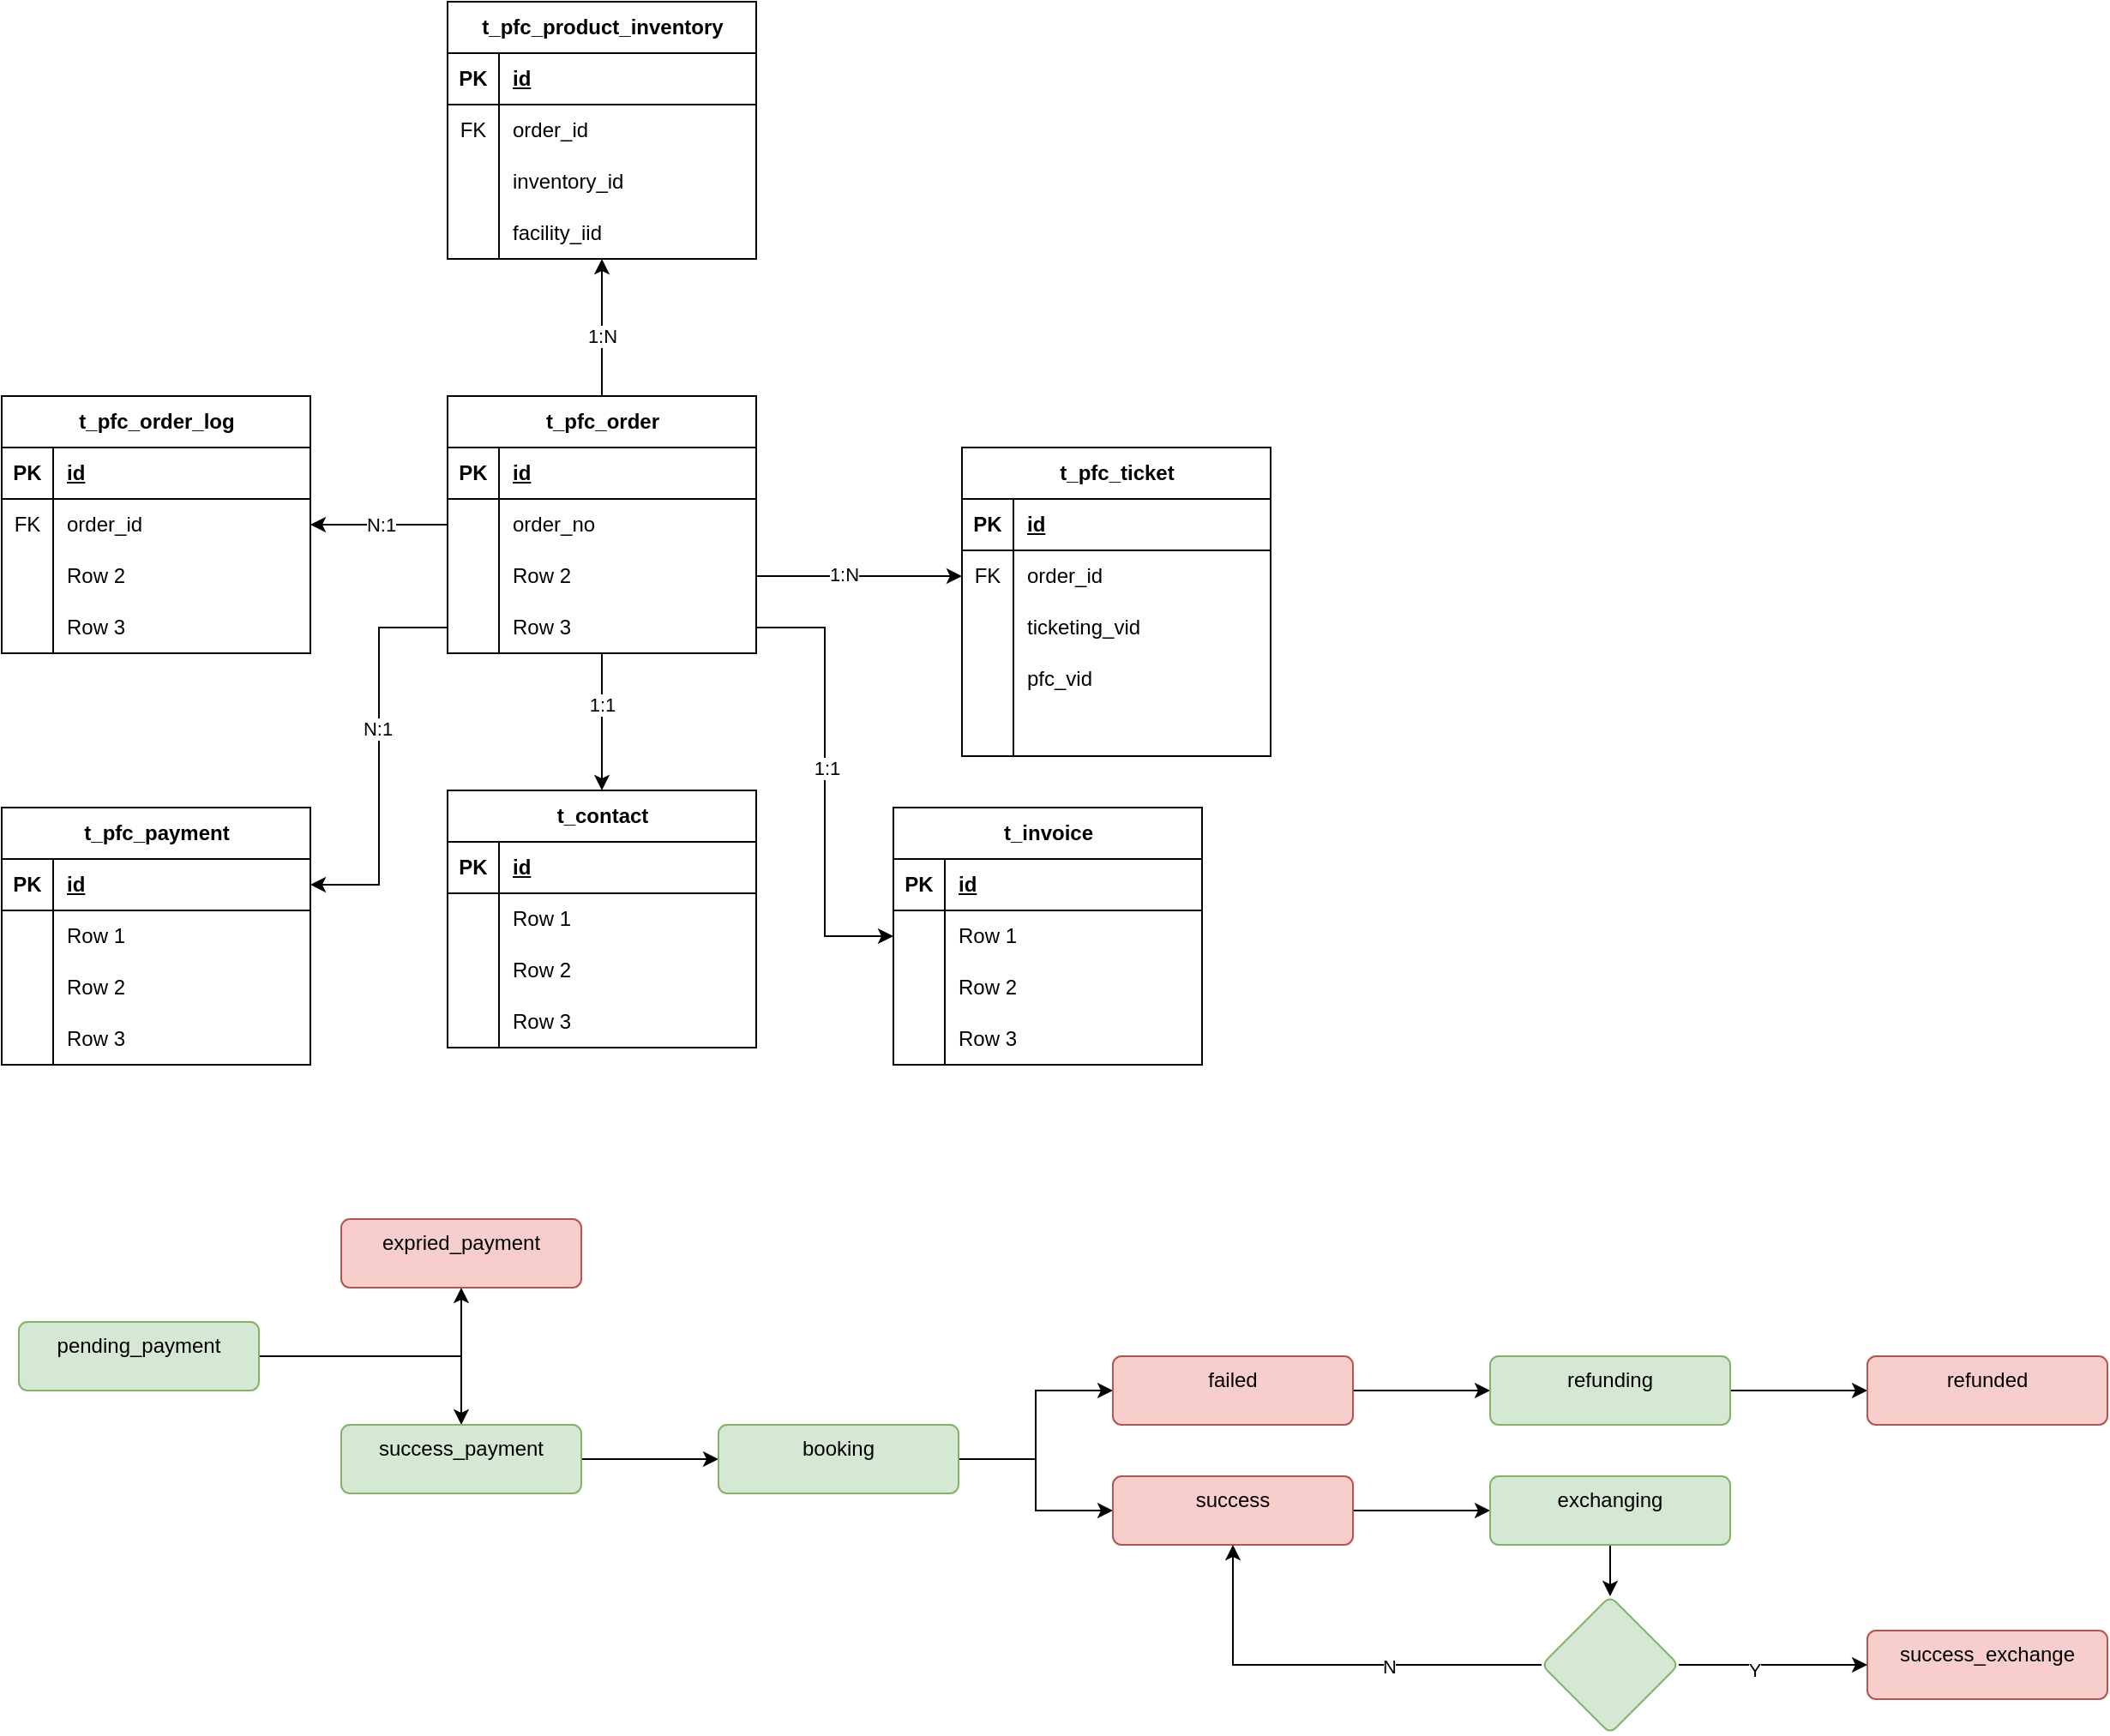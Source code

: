 <mxfile version="21.6.8" type="github">
  <diagram name="第 1 页" id="JVkD9tWsXlwC8fn58QWc">
    <mxGraphModel dx="1180" dy="757" grid="1" gridSize="10" guides="1" tooltips="1" connect="1" arrows="1" fold="1" page="1" pageScale="1" pageWidth="827" pageHeight="1169" math="0" shadow="0">
      <root>
        <mxCell id="0" />
        <mxCell id="1" parent="0" />
        <mxCell id="5VfPdpIEyonxUM8e8Nje-44" value="" style="edgeStyle=orthogonalEdgeStyle;rounded=0;orthogonalLoop=1;jettySize=auto;html=1;" parent="1" source="5VfPdpIEyonxUM8e8Nje-1" target="5VfPdpIEyonxUM8e8Nje-31" edge="1">
          <mxGeometry relative="1" as="geometry" />
        </mxCell>
        <mxCell id="5VfPdpIEyonxUM8e8Nje-123" value="N:1" style="edgeLabel;html=1;align=center;verticalAlign=middle;resizable=0;points=[];" parent="5VfPdpIEyonxUM8e8Nje-44" vertex="1" connectable="0">
          <mxGeometry x="-0.025" relative="1" as="geometry">
            <mxPoint as="offset" />
          </mxGeometry>
        </mxCell>
        <mxCell id="5VfPdpIEyonxUM8e8Nje-72" value="" style="edgeStyle=orthogonalEdgeStyle;rounded=0;orthogonalLoop=1;jettySize=auto;html=1;" parent="1" source="5VfPdpIEyonxUM8e8Nje-1" target="5VfPdpIEyonxUM8e8Nje-59" edge="1">
          <mxGeometry relative="1" as="geometry" />
        </mxCell>
        <mxCell id="5VfPdpIEyonxUM8e8Nje-126" value="1:1" style="edgeLabel;html=1;align=center;verticalAlign=middle;resizable=0;points=[];" parent="5VfPdpIEyonxUM8e8Nje-72" vertex="1" connectable="0">
          <mxGeometry x="-0.25" relative="1" as="geometry">
            <mxPoint as="offset" />
          </mxGeometry>
        </mxCell>
        <mxCell id="5VfPdpIEyonxUM8e8Nje-100" value="" style="edgeStyle=orthogonalEdgeStyle;rounded=0;orthogonalLoop=1;jettySize=auto;html=1;" parent="1" source="5VfPdpIEyonxUM8e8Nje-1" target="5VfPdpIEyonxUM8e8Nje-87" edge="1">
          <mxGeometry relative="1" as="geometry" />
        </mxCell>
        <mxCell id="5VfPdpIEyonxUM8e8Nje-122" value="1:N" style="edgeLabel;html=1;align=center;verticalAlign=middle;resizable=0;points=[];" parent="5VfPdpIEyonxUM8e8Nje-100" vertex="1" connectable="0">
          <mxGeometry x="-0.125" relative="1" as="geometry">
            <mxPoint as="offset" />
          </mxGeometry>
        </mxCell>
        <mxCell id="5VfPdpIEyonxUM8e8Nje-1" value="t_pfc_order" style="shape=table;startSize=30;container=1;collapsible=1;childLayout=tableLayout;fixedRows=1;rowLines=0;fontStyle=1;align=center;resizeLast=1;html=1;" parent="1" vertex="1">
          <mxGeometry x="290" y="290" width="180" height="150" as="geometry" />
        </mxCell>
        <mxCell id="5VfPdpIEyonxUM8e8Nje-2" value="" style="shape=tableRow;horizontal=0;startSize=0;swimlaneHead=0;swimlaneBody=0;fillColor=none;collapsible=0;dropTarget=0;points=[[0,0.5],[1,0.5]];portConstraint=eastwest;top=0;left=0;right=0;bottom=1;" parent="5VfPdpIEyonxUM8e8Nje-1" vertex="1">
          <mxGeometry y="30" width="180" height="30" as="geometry" />
        </mxCell>
        <mxCell id="5VfPdpIEyonxUM8e8Nje-3" value="PK" style="shape=partialRectangle;connectable=0;fillColor=none;top=0;left=0;bottom=0;right=0;fontStyle=1;overflow=hidden;whiteSpace=wrap;html=1;" parent="5VfPdpIEyonxUM8e8Nje-2" vertex="1">
          <mxGeometry width="30" height="30" as="geometry">
            <mxRectangle width="30" height="30" as="alternateBounds" />
          </mxGeometry>
        </mxCell>
        <mxCell id="5VfPdpIEyonxUM8e8Nje-4" value="id" style="shape=partialRectangle;connectable=0;fillColor=none;top=0;left=0;bottom=0;right=0;align=left;spacingLeft=6;fontStyle=5;overflow=hidden;whiteSpace=wrap;html=1;" parent="5VfPdpIEyonxUM8e8Nje-2" vertex="1">
          <mxGeometry x="30" width="150" height="30" as="geometry">
            <mxRectangle width="150" height="30" as="alternateBounds" />
          </mxGeometry>
        </mxCell>
        <mxCell id="5VfPdpIEyonxUM8e8Nje-5" value="" style="shape=tableRow;horizontal=0;startSize=0;swimlaneHead=0;swimlaneBody=0;fillColor=none;collapsible=0;dropTarget=0;points=[[0,0.5],[1,0.5]];portConstraint=eastwest;top=0;left=0;right=0;bottom=0;" parent="5VfPdpIEyonxUM8e8Nje-1" vertex="1">
          <mxGeometry y="60" width="180" height="30" as="geometry" />
        </mxCell>
        <mxCell id="5VfPdpIEyonxUM8e8Nje-6" value="" style="shape=partialRectangle;connectable=0;fillColor=none;top=0;left=0;bottom=0;right=0;editable=1;overflow=hidden;whiteSpace=wrap;html=1;" parent="5VfPdpIEyonxUM8e8Nje-5" vertex="1">
          <mxGeometry width="30" height="30" as="geometry">
            <mxRectangle width="30" height="30" as="alternateBounds" />
          </mxGeometry>
        </mxCell>
        <mxCell id="5VfPdpIEyonxUM8e8Nje-7" value="order_no" style="shape=partialRectangle;connectable=0;fillColor=none;top=0;left=0;bottom=0;right=0;align=left;spacingLeft=6;overflow=hidden;whiteSpace=wrap;html=1;" parent="5VfPdpIEyonxUM8e8Nje-5" vertex="1">
          <mxGeometry x="30" width="150" height="30" as="geometry">
            <mxRectangle width="150" height="30" as="alternateBounds" />
          </mxGeometry>
        </mxCell>
        <mxCell id="5VfPdpIEyonxUM8e8Nje-8" value="" style="shape=tableRow;horizontal=0;startSize=0;swimlaneHead=0;swimlaneBody=0;fillColor=none;collapsible=0;dropTarget=0;points=[[0,0.5],[1,0.5]];portConstraint=eastwest;top=0;left=0;right=0;bottom=0;" parent="5VfPdpIEyonxUM8e8Nje-1" vertex="1">
          <mxGeometry y="90" width="180" height="30" as="geometry" />
        </mxCell>
        <mxCell id="5VfPdpIEyonxUM8e8Nje-9" value="" style="shape=partialRectangle;connectable=0;fillColor=none;top=0;left=0;bottom=0;right=0;editable=1;overflow=hidden;whiteSpace=wrap;html=1;" parent="5VfPdpIEyonxUM8e8Nje-8" vertex="1">
          <mxGeometry width="30" height="30" as="geometry">
            <mxRectangle width="30" height="30" as="alternateBounds" />
          </mxGeometry>
        </mxCell>
        <mxCell id="5VfPdpIEyonxUM8e8Nje-10" value="Row 2" style="shape=partialRectangle;connectable=0;fillColor=none;top=0;left=0;bottom=0;right=0;align=left;spacingLeft=6;overflow=hidden;whiteSpace=wrap;html=1;" parent="5VfPdpIEyonxUM8e8Nje-8" vertex="1">
          <mxGeometry x="30" width="150" height="30" as="geometry">
            <mxRectangle width="150" height="30" as="alternateBounds" />
          </mxGeometry>
        </mxCell>
        <mxCell id="5VfPdpIEyonxUM8e8Nje-11" value="" style="shape=tableRow;horizontal=0;startSize=0;swimlaneHead=0;swimlaneBody=0;fillColor=none;collapsible=0;dropTarget=0;points=[[0,0.5],[1,0.5]];portConstraint=eastwest;top=0;left=0;right=0;bottom=0;" parent="5VfPdpIEyonxUM8e8Nje-1" vertex="1">
          <mxGeometry y="120" width="180" height="30" as="geometry" />
        </mxCell>
        <mxCell id="5VfPdpIEyonxUM8e8Nje-12" value="" style="shape=partialRectangle;connectable=0;fillColor=none;top=0;left=0;bottom=0;right=0;editable=1;overflow=hidden;whiteSpace=wrap;html=1;" parent="5VfPdpIEyonxUM8e8Nje-11" vertex="1">
          <mxGeometry width="30" height="30" as="geometry">
            <mxRectangle width="30" height="30" as="alternateBounds" />
          </mxGeometry>
        </mxCell>
        <mxCell id="5VfPdpIEyonxUM8e8Nje-13" value="Row 3" style="shape=partialRectangle;connectable=0;fillColor=none;top=0;left=0;bottom=0;right=0;align=left;spacingLeft=6;overflow=hidden;whiteSpace=wrap;html=1;" parent="5VfPdpIEyonxUM8e8Nje-11" vertex="1">
          <mxGeometry x="30" width="150" height="30" as="geometry">
            <mxRectangle width="150" height="30" as="alternateBounds" />
          </mxGeometry>
        </mxCell>
        <mxCell id="5VfPdpIEyonxUM8e8Nje-14" value="t_pfc_ticket" style="shape=table;startSize=30;container=1;collapsible=1;childLayout=tableLayout;fixedRows=1;rowLines=0;fontStyle=1;align=center;resizeLast=1;html=1;" parent="1" vertex="1">
          <mxGeometry x="590" y="320" width="180" height="180" as="geometry" />
        </mxCell>
        <mxCell id="5VfPdpIEyonxUM8e8Nje-15" value="" style="shape=tableRow;horizontal=0;startSize=0;swimlaneHead=0;swimlaneBody=0;fillColor=none;collapsible=0;dropTarget=0;points=[[0,0.5],[1,0.5]];portConstraint=eastwest;top=0;left=0;right=0;bottom=1;" parent="5VfPdpIEyonxUM8e8Nje-14" vertex="1">
          <mxGeometry y="30" width="180" height="30" as="geometry" />
        </mxCell>
        <mxCell id="5VfPdpIEyonxUM8e8Nje-16" value="PK" style="shape=partialRectangle;connectable=0;fillColor=none;top=0;left=0;bottom=0;right=0;fontStyle=1;overflow=hidden;whiteSpace=wrap;html=1;" parent="5VfPdpIEyonxUM8e8Nje-15" vertex="1">
          <mxGeometry width="30" height="30" as="geometry">
            <mxRectangle width="30" height="30" as="alternateBounds" />
          </mxGeometry>
        </mxCell>
        <mxCell id="5VfPdpIEyonxUM8e8Nje-17" value="id" style="shape=partialRectangle;connectable=0;fillColor=none;top=0;left=0;bottom=0;right=0;align=left;spacingLeft=6;fontStyle=5;overflow=hidden;whiteSpace=wrap;html=1;" parent="5VfPdpIEyonxUM8e8Nje-15" vertex="1">
          <mxGeometry x="30" width="150" height="30" as="geometry">
            <mxRectangle width="150" height="30" as="alternateBounds" />
          </mxGeometry>
        </mxCell>
        <mxCell id="5VfPdpIEyonxUM8e8Nje-27" value="" style="shape=tableRow;horizontal=0;startSize=0;swimlaneHead=0;swimlaneBody=0;fillColor=none;collapsible=0;dropTarget=0;points=[[0,0.5],[1,0.5]];portConstraint=eastwest;top=0;left=0;right=0;bottom=0;" parent="5VfPdpIEyonxUM8e8Nje-14" vertex="1">
          <mxGeometry y="60" width="180" height="30" as="geometry" />
        </mxCell>
        <mxCell id="5VfPdpIEyonxUM8e8Nje-28" value="FK" style="shape=partialRectangle;connectable=0;fillColor=none;top=0;left=0;bottom=0;right=0;fontStyle=0;overflow=hidden;whiteSpace=wrap;html=1;" parent="5VfPdpIEyonxUM8e8Nje-27" vertex="1">
          <mxGeometry width="30" height="30" as="geometry">
            <mxRectangle width="30" height="30" as="alternateBounds" />
          </mxGeometry>
        </mxCell>
        <mxCell id="5VfPdpIEyonxUM8e8Nje-29" value="order_id" style="shape=partialRectangle;connectable=0;fillColor=none;top=0;left=0;bottom=0;right=0;align=left;spacingLeft=6;fontStyle=0;overflow=hidden;whiteSpace=wrap;html=1;" parent="5VfPdpIEyonxUM8e8Nje-27" vertex="1">
          <mxGeometry x="30" width="150" height="30" as="geometry">
            <mxRectangle width="150" height="30" as="alternateBounds" />
          </mxGeometry>
        </mxCell>
        <mxCell id="5VfPdpIEyonxUM8e8Nje-18" value="" style="shape=tableRow;horizontal=0;startSize=0;swimlaneHead=0;swimlaneBody=0;fillColor=none;collapsible=0;dropTarget=0;points=[[0,0.5],[1,0.5]];portConstraint=eastwest;top=0;left=0;right=0;bottom=0;" parent="5VfPdpIEyonxUM8e8Nje-14" vertex="1">
          <mxGeometry y="90" width="180" height="30" as="geometry" />
        </mxCell>
        <mxCell id="5VfPdpIEyonxUM8e8Nje-19" value="" style="shape=partialRectangle;connectable=0;fillColor=none;top=0;left=0;bottom=0;right=0;editable=1;overflow=hidden;whiteSpace=wrap;html=1;" parent="5VfPdpIEyonxUM8e8Nje-18" vertex="1">
          <mxGeometry width="30" height="30" as="geometry">
            <mxRectangle width="30" height="30" as="alternateBounds" />
          </mxGeometry>
        </mxCell>
        <mxCell id="5VfPdpIEyonxUM8e8Nje-20" value="ticketing_vid" style="shape=partialRectangle;connectable=0;fillColor=none;top=0;left=0;bottom=0;right=0;align=left;spacingLeft=6;overflow=hidden;whiteSpace=wrap;html=1;" parent="5VfPdpIEyonxUM8e8Nje-18" vertex="1">
          <mxGeometry x="30" width="150" height="30" as="geometry">
            <mxRectangle width="150" height="30" as="alternateBounds" />
          </mxGeometry>
        </mxCell>
        <mxCell id="5VfPdpIEyonxUM8e8Nje-21" value="" style="shape=tableRow;horizontal=0;startSize=0;swimlaneHead=0;swimlaneBody=0;fillColor=none;collapsible=0;dropTarget=0;points=[[0,0.5],[1,0.5]];portConstraint=eastwest;top=0;left=0;right=0;bottom=0;" parent="5VfPdpIEyonxUM8e8Nje-14" vertex="1">
          <mxGeometry y="120" width="180" height="30" as="geometry" />
        </mxCell>
        <mxCell id="5VfPdpIEyonxUM8e8Nje-22" value="" style="shape=partialRectangle;connectable=0;fillColor=none;top=0;left=0;bottom=0;right=0;editable=1;overflow=hidden;whiteSpace=wrap;html=1;" parent="5VfPdpIEyonxUM8e8Nje-21" vertex="1">
          <mxGeometry width="30" height="30" as="geometry">
            <mxRectangle width="30" height="30" as="alternateBounds" />
          </mxGeometry>
        </mxCell>
        <mxCell id="5VfPdpIEyonxUM8e8Nje-23" value="pfc_vid" style="shape=partialRectangle;connectable=0;fillColor=none;top=0;left=0;bottom=0;right=0;align=left;spacingLeft=6;overflow=hidden;whiteSpace=wrap;html=1;" parent="5VfPdpIEyonxUM8e8Nje-21" vertex="1">
          <mxGeometry x="30" width="150" height="30" as="geometry">
            <mxRectangle width="150" height="30" as="alternateBounds" />
          </mxGeometry>
        </mxCell>
        <mxCell id="5VfPdpIEyonxUM8e8Nje-24" value="" style="shape=tableRow;horizontal=0;startSize=0;swimlaneHead=0;swimlaneBody=0;fillColor=none;collapsible=0;dropTarget=0;points=[[0,0.5],[1,0.5]];portConstraint=eastwest;top=0;left=0;right=0;bottom=0;" parent="5VfPdpIEyonxUM8e8Nje-14" vertex="1">
          <mxGeometry y="150" width="180" height="30" as="geometry" />
        </mxCell>
        <mxCell id="5VfPdpIEyonxUM8e8Nje-25" value="" style="shape=partialRectangle;connectable=0;fillColor=none;top=0;left=0;bottom=0;right=0;editable=1;overflow=hidden;whiteSpace=wrap;html=1;" parent="5VfPdpIEyonxUM8e8Nje-24" vertex="1">
          <mxGeometry width="30" height="30" as="geometry">
            <mxRectangle width="30" height="30" as="alternateBounds" />
          </mxGeometry>
        </mxCell>
        <mxCell id="5VfPdpIEyonxUM8e8Nje-26" value="" style="shape=partialRectangle;connectable=0;fillColor=none;top=0;left=0;bottom=0;right=0;align=left;spacingLeft=6;overflow=hidden;whiteSpace=wrap;html=1;" parent="5VfPdpIEyonxUM8e8Nje-24" vertex="1">
          <mxGeometry x="30" width="150" height="30" as="geometry">
            <mxRectangle width="150" height="30" as="alternateBounds" />
          </mxGeometry>
        </mxCell>
        <mxCell id="5VfPdpIEyonxUM8e8Nje-30" style="edgeStyle=orthogonalEdgeStyle;rounded=0;orthogonalLoop=1;jettySize=auto;html=1;exitX=1;exitY=0.5;exitDx=0;exitDy=0;entryX=0;entryY=0.5;entryDx=0;entryDy=0;" parent="1" source="5VfPdpIEyonxUM8e8Nje-8" target="5VfPdpIEyonxUM8e8Nje-27" edge="1">
          <mxGeometry relative="1" as="geometry" />
        </mxCell>
        <mxCell id="5VfPdpIEyonxUM8e8Nje-124" value="1:N" style="edgeLabel;html=1;align=center;verticalAlign=middle;resizable=0;points=[];" parent="5VfPdpIEyonxUM8e8Nje-30" vertex="1" connectable="0">
          <mxGeometry x="-0.15" y="1" relative="1" as="geometry">
            <mxPoint as="offset" />
          </mxGeometry>
        </mxCell>
        <mxCell id="5VfPdpIEyonxUM8e8Nje-31" value="t_pfc_order_log" style="shape=table;startSize=30;container=1;collapsible=1;childLayout=tableLayout;fixedRows=1;rowLines=0;fontStyle=1;align=center;resizeLast=1;html=1;" parent="1" vertex="1">
          <mxGeometry x="30" y="290" width="180" height="150" as="geometry" />
        </mxCell>
        <mxCell id="5VfPdpIEyonxUM8e8Nje-32" value="" style="shape=tableRow;horizontal=0;startSize=0;swimlaneHead=0;swimlaneBody=0;fillColor=none;collapsible=0;dropTarget=0;points=[[0,0.5],[1,0.5]];portConstraint=eastwest;top=0;left=0;right=0;bottom=1;" parent="5VfPdpIEyonxUM8e8Nje-31" vertex="1">
          <mxGeometry y="30" width="180" height="30" as="geometry" />
        </mxCell>
        <mxCell id="5VfPdpIEyonxUM8e8Nje-33" value="PK" style="shape=partialRectangle;connectable=0;fillColor=none;top=0;left=0;bottom=0;right=0;fontStyle=1;overflow=hidden;whiteSpace=wrap;html=1;" parent="5VfPdpIEyonxUM8e8Nje-32" vertex="1">
          <mxGeometry width="30" height="30" as="geometry">
            <mxRectangle width="30" height="30" as="alternateBounds" />
          </mxGeometry>
        </mxCell>
        <mxCell id="5VfPdpIEyonxUM8e8Nje-34" value="id" style="shape=partialRectangle;connectable=0;fillColor=none;top=0;left=0;bottom=0;right=0;align=left;spacingLeft=6;fontStyle=5;overflow=hidden;whiteSpace=wrap;html=1;" parent="5VfPdpIEyonxUM8e8Nje-32" vertex="1">
          <mxGeometry x="30" width="150" height="30" as="geometry">
            <mxRectangle width="150" height="30" as="alternateBounds" />
          </mxGeometry>
        </mxCell>
        <mxCell id="5VfPdpIEyonxUM8e8Nje-35" value="" style="shape=tableRow;horizontal=0;startSize=0;swimlaneHead=0;swimlaneBody=0;fillColor=none;collapsible=0;dropTarget=0;points=[[0,0.5],[1,0.5]];portConstraint=eastwest;top=0;left=0;right=0;bottom=0;" parent="5VfPdpIEyonxUM8e8Nje-31" vertex="1">
          <mxGeometry y="60" width="180" height="30" as="geometry" />
        </mxCell>
        <mxCell id="5VfPdpIEyonxUM8e8Nje-36" value="FK" style="shape=partialRectangle;connectable=0;fillColor=none;top=0;left=0;bottom=0;right=0;editable=1;overflow=hidden;whiteSpace=wrap;html=1;" parent="5VfPdpIEyonxUM8e8Nje-35" vertex="1">
          <mxGeometry width="30" height="30" as="geometry">
            <mxRectangle width="30" height="30" as="alternateBounds" />
          </mxGeometry>
        </mxCell>
        <mxCell id="5VfPdpIEyonxUM8e8Nje-37" value="order_id" style="shape=partialRectangle;connectable=0;fillColor=none;top=0;left=0;bottom=0;right=0;align=left;spacingLeft=6;overflow=hidden;whiteSpace=wrap;html=1;" parent="5VfPdpIEyonxUM8e8Nje-35" vertex="1">
          <mxGeometry x="30" width="150" height="30" as="geometry">
            <mxRectangle width="150" height="30" as="alternateBounds" />
          </mxGeometry>
        </mxCell>
        <mxCell id="5VfPdpIEyonxUM8e8Nje-38" value="" style="shape=tableRow;horizontal=0;startSize=0;swimlaneHead=0;swimlaneBody=0;fillColor=none;collapsible=0;dropTarget=0;points=[[0,0.5],[1,0.5]];portConstraint=eastwest;top=0;left=0;right=0;bottom=0;" parent="5VfPdpIEyonxUM8e8Nje-31" vertex="1">
          <mxGeometry y="90" width="180" height="30" as="geometry" />
        </mxCell>
        <mxCell id="5VfPdpIEyonxUM8e8Nje-39" value="" style="shape=partialRectangle;connectable=0;fillColor=none;top=0;left=0;bottom=0;right=0;editable=1;overflow=hidden;whiteSpace=wrap;html=1;" parent="5VfPdpIEyonxUM8e8Nje-38" vertex="1">
          <mxGeometry width="30" height="30" as="geometry">
            <mxRectangle width="30" height="30" as="alternateBounds" />
          </mxGeometry>
        </mxCell>
        <mxCell id="5VfPdpIEyonxUM8e8Nje-40" value="Row 2" style="shape=partialRectangle;connectable=0;fillColor=none;top=0;left=0;bottom=0;right=0;align=left;spacingLeft=6;overflow=hidden;whiteSpace=wrap;html=1;" parent="5VfPdpIEyonxUM8e8Nje-38" vertex="1">
          <mxGeometry x="30" width="150" height="30" as="geometry">
            <mxRectangle width="150" height="30" as="alternateBounds" />
          </mxGeometry>
        </mxCell>
        <mxCell id="5VfPdpIEyonxUM8e8Nje-41" value="" style="shape=tableRow;horizontal=0;startSize=0;swimlaneHead=0;swimlaneBody=0;fillColor=none;collapsible=0;dropTarget=0;points=[[0,0.5],[1,0.5]];portConstraint=eastwest;top=0;left=0;right=0;bottom=0;" parent="5VfPdpIEyonxUM8e8Nje-31" vertex="1">
          <mxGeometry y="120" width="180" height="30" as="geometry" />
        </mxCell>
        <mxCell id="5VfPdpIEyonxUM8e8Nje-42" value="" style="shape=partialRectangle;connectable=0;fillColor=none;top=0;left=0;bottom=0;right=0;editable=1;overflow=hidden;whiteSpace=wrap;html=1;" parent="5VfPdpIEyonxUM8e8Nje-41" vertex="1">
          <mxGeometry width="30" height="30" as="geometry">
            <mxRectangle width="30" height="30" as="alternateBounds" />
          </mxGeometry>
        </mxCell>
        <mxCell id="5VfPdpIEyonxUM8e8Nje-43" value="Row 3" style="shape=partialRectangle;connectable=0;fillColor=none;top=0;left=0;bottom=0;right=0;align=left;spacingLeft=6;overflow=hidden;whiteSpace=wrap;html=1;" parent="5VfPdpIEyonxUM8e8Nje-41" vertex="1">
          <mxGeometry x="30" width="150" height="30" as="geometry">
            <mxRectangle width="150" height="30" as="alternateBounds" />
          </mxGeometry>
        </mxCell>
        <mxCell id="5VfPdpIEyonxUM8e8Nje-45" value="t_pfc_payment" style="shape=table;startSize=30;container=1;collapsible=1;childLayout=tableLayout;fixedRows=1;rowLines=0;fontStyle=1;align=center;resizeLast=1;html=1;" parent="1" vertex="1">
          <mxGeometry x="30" y="530" width="180" height="150" as="geometry" />
        </mxCell>
        <mxCell id="5VfPdpIEyonxUM8e8Nje-46" value="" style="shape=tableRow;horizontal=0;startSize=0;swimlaneHead=0;swimlaneBody=0;fillColor=none;collapsible=0;dropTarget=0;points=[[0,0.5],[1,0.5]];portConstraint=eastwest;top=0;left=0;right=0;bottom=1;" parent="5VfPdpIEyonxUM8e8Nje-45" vertex="1">
          <mxGeometry y="30" width="180" height="30" as="geometry" />
        </mxCell>
        <mxCell id="5VfPdpIEyonxUM8e8Nje-47" value="PK" style="shape=partialRectangle;connectable=0;fillColor=none;top=0;left=0;bottom=0;right=0;fontStyle=1;overflow=hidden;whiteSpace=wrap;html=1;" parent="5VfPdpIEyonxUM8e8Nje-46" vertex="1">
          <mxGeometry width="30" height="30" as="geometry">
            <mxRectangle width="30" height="30" as="alternateBounds" />
          </mxGeometry>
        </mxCell>
        <mxCell id="5VfPdpIEyonxUM8e8Nje-48" value="id" style="shape=partialRectangle;connectable=0;fillColor=none;top=0;left=0;bottom=0;right=0;align=left;spacingLeft=6;fontStyle=5;overflow=hidden;whiteSpace=wrap;html=1;" parent="5VfPdpIEyonxUM8e8Nje-46" vertex="1">
          <mxGeometry x="30" width="150" height="30" as="geometry">
            <mxRectangle width="150" height="30" as="alternateBounds" />
          </mxGeometry>
        </mxCell>
        <mxCell id="5VfPdpIEyonxUM8e8Nje-49" value="" style="shape=tableRow;horizontal=0;startSize=0;swimlaneHead=0;swimlaneBody=0;fillColor=none;collapsible=0;dropTarget=0;points=[[0,0.5],[1,0.5]];portConstraint=eastwest;top=0;left=0;right=0;bottom=0;" parent="5VfPdpIEyonxUM8e8Nje-45" vertex="1">
          <mxGeometry y="60" width="180" height="30" as="geometry" />
        </mxCell>
        <mxCell id="5VfPdpIEyonxUM8e8Nje-50" value="" style="shape=partialRectangle;connectable=0;fillColor=none;top=0;left=0;bottom=0;right=0;editable=1;overflow=hidden;whiteSpace=wrap;html=1;" parent="5VfPdpIEyonxUM8e8Nje-49" vertex="1">
          <mxGeometry width="30" height="30" as="geometry">
            <mxRectangle width="30" height="30" as="alternateBounds" />
          </mxGeometry>
        </mxCell>
        <mxCell id="5VfPdpIEyonxUM8e8Nje-51" value="Row 1" style="shape=partialRectangle;connectable=0;fillColor=none;top=0;left=0;bottom=0;right=0;align=left;spacingLeft=6;overflow=hidden;whiteSpace=wrap;html=1;" parent="5VfPdpIEyonxUM8e8Nje-49" vertex="1">
          <mxGeometry x="30" width="150" height="30" as="geometry">
            <mxRectangle width="150" height="30" as="alternateBounds" />
          </mxGeometry>
        </mxCell>
        <mxCell id="5VfPdpIEyonxUM8e8Nje-52" value="" style="shape=tableRow;horizontal=0;startSize=0;swimlaneHead=0;swimlaneBody=0;fillColor=none;collapsible=0;dropTarget=0;points=[[0,0.5],[1,0.5]];portConstraint=eastwest;top=0;left=0;right=0;bottom=0;" parent="5VfPdpIEyonxUM8e8Nje-45" vertex="1">
          <mxGeometry y="90" width="180" height="30" as="geometry" />
        </mxCell>
        <mxCell id="5VfPdpIEyonxUM8e8Nje-53" value="" style="shape=partialRectangle;connectable=0;fillColor=none;top=0;left=0;bottom=0;right=0;editable=1;overflow=hidden;whiteSpace=wrap;html=1;" parent="5VfPdpIEyonxUM8e8Nje-52" vertex="1">
          <mxGeometry width="30" height="30" as="geometry">
            <mxRectangle width="30" height="30" as="alternateBounds" />
          </mxGeometry>
        </mxCell>
        <mxCell id="5VfPdpIEyonxUM8e8Nje-54" value="Row 2" style="shape=partialRectangle;connectable=0;fillColor=none;top=0;left=0;bottom=0;right=0;align=left;spacingLeft=6;overflow=hidden;whiteSpace=wrap;html=1;" parent="5VfPdpIEyonxUM8e8Nje-52" vertex="1">
          <mxGeometry x="30" width="150" height="30" as="geometry">
            <mxRectangle width="150" height="30" as="alternateBounds" />
          </mxGeometry>
        </mxCell>
        <mxCell id="5VfPdpIEyonxUM8e8Nje-55" value="" style="shape=tableRow;horizontal=0;startSize=0;swimlaneHead=0;swimlaneBody=0;fillColor=none;collapsible=0;dropTarget=0;points=[[0,0.5],[1,0.5]];portConstraint=eastwest;top=0;left=0;right=0;bottom=0;" parent="5VfPdpIEyonxUM8e8Nje-45" vertex="1">
          <mxGeometry y="120" width="180" height="30" as="geometry" />
        </mxCell>
        <mxCell id="5VfPdpIEyonxUM8e8Nje-56" value="" style="shape=partialRectangle;connectable=0;fillColor=none;top=0;left=0;bottom=0;right=0;editable=1;overflow=hidden;whiteSpace=wrap;html=1;" parent="5VfPdpIEyonxUM8e8Nje-55" vertex="1">
          <mxGeometry width="30" height="30" as="geometry">
            <mxRectangle width="30" height="30" as="alternateBounds" />
          </mxGeometry>
        </mxCell>
        <mxCell id="5VfPdpIEyonxUM8e8Nje-57" value="Row 3" style="shape=partialRectangle;connectable=0;fillColor=none;top=0;left=0;bottom=0;right=0;align=left;spacingLeft=6;overflow=hidden;whiteSpace=wrap;html=1;" parent="5VfPdpIEyonxUM8e8Nje-55" vertex="1">
          <mxGeometry x="30" width="150" height="30" as="geometry">
            <mxRectangle width="150" height="30" as="alternateBounds" />
          </mxGeometry>
        </mxCell>
        <mxCell id="5VfPdpIEyonxUM8e8Nje-59" value="t_contact" style="shape=table;startSize=30;container=1;collapsible=1;childLayout=tableLayout;fixedRows=1;rowLines=0;fontStyle=1;align=center;resizeLast=1;html=1;" parent="1" vertex="1">
          <mxGeometry x="290" y="520" width="180" height="150" as="geometry" />
        </mxCell>
        <mxCell id="5VfPdpIEyonxUM8e8Nje-60" value="" style="shape=tableRow;horizontal=0;startSize=0;swimlaneHead=0;swimlaneBody=0;fillColor=none;collapsible=0;dropTarget=0;points=[[0,0.5],[1,0.5]];portConstraint=eastwest;top=0;left=0;right=0;bottom=1;" parent="5VfPdpIEyonxUM8e8Nje-59" vertex="1">
          <mxGeometry y="30" width="180" height="30" as="geometry" />
        </mxCell>
        <mxCell id="5VfPdpIEyonxUM8e8Nje-61" value="PK" style="shape=partialRectangle;connectable=0;fillColor=none;top=0;left=0;bottom=0;right=0;fontStyle=1;overflow=hidden;whiteSpace=wrap;html=1;" parent="5VfPdpIEyonxUM8e8Nje-60" vertex="1">
          <mxGeometry width="30" height="30" as="geometry">
            <mxRectangle width="30" height="30" as="alternateBounds" />
          </mxGeometry>
        </mxCell>
        <mxCell id="5VfPdpIEyonxUM8e8Nje-62" value="id" style="shape=partialRectangle;connectable=0;fillColor=none;top=0;left=0;bottom=0;right=0;align=left;spacingLeft=6;fontStyle=5;overflow=hidden;whiteSpace=wrap;html=1;" parent="5VfPdpIEyonxUM8e8Nje-60" vertex="1">
          <mxGeometry x="30" width="150" height="30" as="geometry">
            <mxRectangle width="150" height="30" as="alternateBounds" />
          </mxGeometry>
        </mxCell>
        <mxCell id="5VfPdpIEyonxUM8e8Nje-63" value="" style="shape=tableRow;horizontal=0;startSize=0;swimlaneHead=0;swimlaneBody=0;fillColor=none;collapsible=0;dropTarget=0;points=[[0,0.5],[1,0.5]];portConstraint=eastwest;top=0;left=0;right=0;bottom=0;" parent="5VfPdpIEyonxUM8e8Nje-59" vertex="1">
          <mxGeometry y="60" width="180" height="30" as="geometry" />
        </mxCell>
        <mxCell id="5VfPdpIEyonxUM8e8Nje-64" value="" style="shape=partialRectangle;connectable=0;fillColor=none;top=0;left=0;bottom=0;right=0;editable=1;overflow=hidden;whiteSpace=wrap;html=1;" parent="5VfPdpIEyonxUM8e8Nje-63" vertex="1">
          <mxGeometry width="30" height="30" as="geometry">
            <mxRectangle width="30" height="30" as="alternateBounds" />
          </mxGeometry>
        </mxCell>
        <mxCell id="5VfPdpIEyonxUM8e8Nje-65" value="Row 1" style="shape=partialRectangle;connectable=0;fillColor=none;top=0;left=0;bottom=0;right=0;align=left;spacingLeft=6;overflow=hidden;whiteSpace=wrap;html=1;" parent="5VfPdpIEyonxUM8e8Nje-63" vertex="1">
          <mxGeometry x="30" width="150" height="30" as="geometry">
            <mxRectangle width="150" height="30" as="alternateBounds" />
          </mxGeometry>
        </mxCell>
        <mxCell id="5VfPdpIEyonxUM8e8Nje-66" value="" style="shape=tableRow;horizontal=0;startSize=0;swimlaneHead=0;swimlaneBody=0;fillColor=none;collapsible=0;dropTarget=0;points=[[0,0.5],[1,0.5]];portConstraint=eastwest;top=0;left=0;right=0;bottom=0;" parent="5VfPdpIEyonxUM8e8Nje-59" vertex="1">
          <mxGeometry y="90" width="180" height="30" as="geometry" />
        </mxCell>
        <mxCell id="5VfPdpIEyonxUM8e8Nje-67" value="" style="shape=partialRectangle;connectable=0;fillColor=none;top=0;left=0;bottom=0;right=0;editable=1;overflow=hidden;whiteSpace=wrap;html=1;" parent="5VfPdpIEyonxUM8e8Nje-66" vertex="1">
          <mxGeometry width="30" height="30" as="geometry">
            <mxRectangle width="30" height="30" as="alternateBounds" />
          </mxGeometry>
        </mxCell>
        <mxCell id="5VfPdpIEyonxUM8e8Nje-68" value="Row 2" style="shape=partialRectangle;connectable=0;fillColor=none;top=0;left=0;bottom=0;right=0;align=left;spacingLeft=6;overflow=hidden;whiteSpace=wrap;html=1;" parent="5VfPdpIEyonxUM8e8Nje-66" vertex="1">
          <mxGeometry x="30" width="150" height="30" as="geometry">
            <mxRectangle width="150" height="30" as="alternateBounds" />
          </mxGeometry>
        </mxCell>
        <mxCell id="5VfPdpIEyonxUM8e8Nje-69" value="" style="shape=tableRow;horizontal=0;startSize=0;swimlaneHead=0;swimlaneBody=0;fillColor=none;collapsible=0;dropTarget=0;points=[[0,0.5],[1,0.5]];portConstraint=eastwest;top=0;left=0;right=0;bottom=0;" parent="5VfPdpIEyonxUM8e8Nje-59" vertex="1">
          <mxGeometry y="120" width="180" height="30" as="geometry" />
        </mxCell>
        <mxCell id="5VfPdpIEyonxUM8e8Nje-70" value="" style="shape=partialRectangle;connectable=0;fillColor=none;top=0;left=0;bottom=0;right=0;editable=1;overflow=hidden;whiteSpace=wrap;html=1;" parent="5VfPdpIEyonxUM8e8Nje-69" vertex="1">
          <mxGeometry width="30" height="30" as="geometry">
            <mxRectangle width="30" height="30" as="alternateBounds" />
          </mxGeometry>
        </mxCell>
        <mxCell id="5VfPdpIEyonxUM8e8Nje-71" value="Row 3" style="shape=partialRectangle;connectable=0;fillColor=none;top=0;left=0;bottom=0;right=0;align=left;spacingLeft=6;overflow=hidden;whiteSpace=wrap;html=1;" parent="5VfPdpIEyonxUM8e8Nje-69" vertex="1">
          <mxGeometry x="30" width="150" height="30" as="geometry">
            <mxRectangle width="150" height="30" as="alternateBounds" />
          </mxGeometry>
        </mxCell>
        <mxCell id="5VfPdpIEyonxUM8e8Nje-73" value="t_invoice" style="shape=table;startSize=30;container=1;collapsible=1;childLayout=tableLayout;fixedRows=1;rowLines=0;fontStyle=1;align=center;resizeLast=1;html=1;" parent="1" vertex="1">
          <mxGeometry x="550" y="530" width="180" height="150" as="geometry" />
        </mxCell>
        <mxCell id="5VfPdpIEyonxUM8e8Nje-74" value="" style="shape=tableRow;horizontal=0;startSize=0;swimlaneHead=0;swimlaneBody=0;fillColor=none;collapsible=0;dropTarget=0;points=[[0,0.5],[1,0.5]];portConstraint=eastwest;top=0;left=0;right=0;bottom=1;" parent="5VfPdpIEyonxUM8e8Nje-73" vertex="1">
          <mxGeometry y="30" width="180" height="30" as="geometry" />
        </mxCell>
        <mxCell id="5VfPdpIEyonxUM8e8Nje-75" value="PK" style="shape=partialRectangle;connectable=0;fillColor=none;top=0;left=0;bottom=0;right=0;fontStyle=1;overflow=hidden;whiteSpace=wrap;html=1;" parent="5VfPdpIEyonxUM8e8Nje-74" vertex="1">
          <mxGeometry width="30" height="30" as="geometry">
            <mxRectangle width="30" height="30" as="alternateBounds" />
          </mxGeometry>
        </mxCell>
        <mxCell id="5VfPdpIEyonxUM8e8Nje-76" value="id" style="shape=partialRectangle;connectable=0;fillColor=none;top=0;left=0;bottom=0;right=0;align=left;spacingLeft=6;fontStyle=5;overflow=hidden;whiteSpace=wrap;html=1;" parent="5VfPdpIEyonxUM8e8Nje-74" vertex="1">
          <mxGeometry x="30" width="150" height="30" as="geometry">
            <mxRectangle width="150" height="30" as="alternateBounds" />
          </mxGeometry>
        </mxCell>
        <mxCell id="5VfPdpIEyonxUM8e8Nje-77" value="" style="shape=tableRow;horizontal=0;startSize=0;swimlaneHead=0;swimlaneBody=0;fillColor=none;collapsible=0;dropTarget=0;points=[[0,0.5],[1,0.5]];portConstraint=eastwest;top=0;left=0;right=0;bottom=0;" parent="5VfPdpIEyonxUM8e8Nje-73" vertex="1">
          <mxGeometry y="60" width="180" height="30" as="geometry" />
        </mxCell>
        <mxCell id="5VfPdpIEyonxUM8e8Nje-78" value="" style="shape=partialRectangle;connectable=0;fillColor=none;top=0;left=0;bottom=0;right=0;editable=1;overflow=hidden;whiteSpace=wrap;html=1;" parent="5VfPdpIEyonxUM8e8Nje-77" vertex="1">
          <mxGeometry width="30" height="30" as="geometry">
            <mxRectangle width="30" height="30" as="alternateBounds" />
          </mxGeometry>
        </mxCell>
        <mxCell id="5VfPdpIEyonxUM8e8Nje-79" value="Row 1" style="shape=partialRectangle;connectable=0;fillColor=none;top=0;left=0;bottom=0;right=0;align=left;spacingLeft=6;overflow=hidden;whiteSpace=wrap;html=1;" parent="5VfPdpIEyonxUM8e8Nje-77" vertex="1">
          <mxGeometry x="30" width="150" height="30" as="geometry">
            <mxRectangle width="150" height="30" as="alternateBounds" />
          </mxGeometry>
        </mxCell>
        <mxCell id="5VfPdpIEyonxUM8e8Nje-80" value="" style="shape=tableRow;horizontal=0;startSize=0;swimlaneHead=0;swimlaneBody=0;fillColor=none;collapsible=0;dropTarget=0;points=[[0,0.5],[1,0.5]];portConstraint=eastwest;top=0;left=0;right=0;bottom=0;" parent="5VfPdpIEyonxUM8e8Nje-73" vertex="1">
          <mxGeometry y="90" width="180" height="30" as="geometry" />
        </mxCell>
        <mxCell id="5VfPdpIEyonxUM8e8Nje-81" value="" style="shape=partialRectangle;connectable=0;fillColor=none;top=0;left=0;bottom=0;right=0;editable=1;overflow=hidden;whiteSpace=wrap;html=1;" parent="5VfPdpIEyonxUM8e8Nje-80" vertex="1">
          <mxGeometry width="30" height="30" as="geometry">
            <mxRectangle width="30" height="30" as="alternateBounds" />
          </mxGeometry>
        </mxCell>
        <mxCell id="5VfPdpIEyonxUM8e8Nje-82" value="Row 2" style="shape=partialRectangle;connectable=0;fillColor=none;top=0;left=0;bottom=0;right=0;align=left;spacingLeft=6;overflow=hidden;whiteSpace=wrap;html=1;" parent="5VfPdpIEyonxUM8e8Nje-80" vertex="1">
          <mxGeometry x="30" width="150" height="30" as="geometry">
            <mxRectangle width="150" height="30" as="alternateBounds" />
          </mxGeometry>
        </mxCell>
        <mxCell id="5VfPdpIEyonxUM8e8Nje-83" value="" style="shape=tableRow;horizontal=0;startSize=0;swimlaneHead=0;swimlaneBody=0;fillColor=none;collapsible=0;dropTarget=0;points=[[0,0.5],[1,0.5]];portConstraint=eastwest;top=0;left=0;right=0;bottom=0;" parent="5VfPdpIEyonxUM8e8Nje-73" vertex="1">
          <mxGeometry y="120" width="180" height="30" as="geometry" />
        </mxCell>
        <mxCell id="5VfPdpIEyonxUM8e8Nje-84" value="" style="shape=partialRectangle;connectable=0;fillColor=none;top=0;left=0;bottom=0;right=0;editable=1;overflow=hidden;whiteSpace=wrap;html=1;" parent="5VfPdpIEyonxUM8e8Nje-83" vertex="1">
          <mxGeometry width="30" height="30" as="geometry">
            <mxRectangle width="30" height="30" as="alternateBounds" />
          </mxGeometry>
        </mxCell>
        <mxCell id="5VfPdpIEyonxUM8e8Nje-85" value="Row 3" style="shape=partialRectangle;connectable=0;fillColor=none;top=0;left=0;bottom=0;right=0;align=left;spacingLeft=6;overflow=hidden;whiteSpace=wrap;html=1;" parent="5VfPdpIEyonxUM8e8Nje-83" vertex="1">
          <mxGeometry x="30" width="150" height="30" as="geometry">
            <mxRectangle width="150" height="30" as="alternateBounds" />
          </mxGeometry>
        </mxCell>
        <mxCell id="5VfPdpIEyonxUM8e8Nje-87" value="t_pfc_product_inventory" style="shape=table;startSize=30;container=1;collapsible=1;childLayout=tableLayout;fixedRows=1;rowLines=0;fontStyle=1;align=center;resizeLast=1;html=1;" parent="1" vertex="1">
          <mxGeometry x="290" y="60" width="180" height="150" as="geometry" />
        </mxCell>
        <mxCell id="5VfPdpIEyonxUM8e8Nje-88" value="" style="shape=tableRow;horizontal=0;startSize=0;swimlaneHead=0;swimlaneBody=0;fillColor=none;collapsible=0;dropTarget=0;points=[[0,0.5],[1,0.5]];portConstraint=eastwest;top=0;left=0;right=0;bottom=1;" parent="5VfPdpIEyonxUM8e8Nje-87" vertex="1">
          <mxGeometry y="30" width="180" height="30" as="geometry" />
        </mxCell>
        <mxCell id="5VfPdpIEyonxUM8e8Nje-89" value="PK" style="shape=partialRectangle;connectable=0;fillColor=none;top=0;left=0;bottom=0;right=0;fontStyle=1;overflow=hidden;whiteSpace=wrap;html=1;" parent="5VfPdpIEyonxUM8e8Nje-88" vertex="1">
          <mxGeometry width="30" height="30" as="geometry">
            <mxRectangle width="30" height="30" as="alternateBounds" />
          </mxGeometry>
        </mxCell>
        <mxCell id="5VfPdpIEyonxUM8e8Nje-90" value="id" style="shape=partialRectangle;connectable=0;fillColor=none;top=0;left=0;bottom=0;right=0;align=left;spacingLeft=6;fontStyle=5;overflow=hidden;whiteSpace=wrap;html=1;" parent="5VfPdpIEyonxUM8e8Nje-88" vertex="1">
          <mxGeometry x="30" width="150" height="30" as="geometry">
            <mxRectangle width="150" height="30" as="alternateBounds" />
          </mxGeometry>
        </mxCell>
        <mxCell id="5VfPdpIEyonxUM8e8Nje-91" value="" style="shape=tableRow;horizontal=0;startSize=0;swimlaneHead=0;swimlaneBody=0;fillColor=none;collapsible=0;dropTarget=0;points=[[0,0.5],[1,0.5]];portConstraint=eastwest;top=0;left=0;right=0;bottom=0;" parent="5VfPdpIEyonxUM8e8Nje-87" vertex="1">
          <mxGeometry y="60" width="180" height="30" as="geometry" />
        </mxCell>
        <mxCell id="5VfPdpIEyonxUM8e8Nje-92" value="FK" style="shape=partialRectangle;connectable=0;fillColor=none;top=0;left=0;bottom=0;right=0;editable=1;overflow=hidden;whiteSpace=wrap;html=1;" parent="5VfPdpIEyonxUM8e8Nje-91" vertex="1">
          <mxGeometry width="30" height="30" as="geometry">
            <mxRectangle width="30" height="30" as="alternateBounds" />
          </mxGeometry>
        </mxCell>
        <mxCell id="5VfPdpIEyonxUM8e8Nje-93" value="order_id" style="shape=partialRectangle;connectable=0;fillColor=none;top=0;left=0;bottom=0;right=0;align=left;spacingLeft=6;overflow=hidden;whiteSpace=wrap;html=1;" parent="5VfPdpIEyonxUM8e8Nje-91" vertex="1">
          <mxGeometry x="30" width="150" height="30" as="geometry">
            <mxRectangle width="150" height="30" as="alternateBounds" />
          </mxGeometry>
        </mxCell>
        <mxCell id="5VfPdpIEyonxUM8e8Nje-94" value="" style="shape=tableRow;horizontal=0;startSize=0;swimlaneHead=0;swimlaneBody=0;fillColor=none;collapsible=0;dropTarget=0;points=[[0,0.5],[1,0.5]];portConstraint=eastwest;top=0;left=0;right=0;bottom=0;" parent="5VfPdpIEyonxUM8e8Nje-87" vertex="1">
          <mxGeometry y="90" width="180" height="30" as="geometry" />
        </mxCell>
        <mxCell id="5VfPdpIEyonxUM8e8Nje-95" value="" style="shape=partialRectangle;connectable=0;fillColor=none;top=0;left=0;bottom=0;right=0;editable=1;overflow=hidden;whiteSpace=wrap;html=1;" parent="5VfPdpIEyonxUM8e8Nje-94" vertex="1">
          <mxGeometry width="30" height="30" as="geometry">
            <mxRectangle width="30" height="30" as="alternateBounds" />
          </mxGeometry>
        </mxCell>
        <mxCell id="5VfPdpIEyonxUM8e8Nje-96" value="inventory_id" style="shape=partialRectangle;connectable=0;fillColor=none;top=0;left=0;bottom=0;right=0;align=left;spacingLeft=6;overflow=hidden;whiteSpace=wrap;html=1;" parent="5VfPdpIEyonxUM8e8Nje-94" vertex="1">
          <mxGeometry x="30" width="150" height="30" as="geometry">
            <mxRectangle width="150" height="30" as="alternateBounds" />
          </mxGeometry>
        </mxCell>
        <mxCell id="5VfPdpIEyonxUM8e8Nje-97" value="" style="shape=tableRow;horizontal=0;startSize=0;swimlaneHead=0;swimlaneBody=0;fillColor=none;collapsible=0;dropTarget=0;points=[[0,0.5],[1,0.5]];portConstraint=eastwest;top=0;left=0;right=0;bottom=0;" parent="5VfPdpIEyonxUM8e8Nje-87" vertex="1">
          <mxGeometry y="120" width="180" height="30" as="geometry" />
        </mxCell>
        <mxCell id="5VfPdpIEyonxUM8e8Nje-98" value="" style="shape=partialRectangle;connectable=0;fillColor=none;top=0;left=0;bottom=0;right=0;editable=1;overflow=hidden;whiteSpace=wrap;html=1;" parent="5VfPdpIEyonxUM8e8Nje-97" vertex="1">
          <mxGeometry width="30" height="30" as="geometry">
            <mxRectangle width="30" height="30" as="alternateBounds" />
          </mxGeometry>
        </mxCell>
        <mxCell id="5VfPdpIEyonxUM8e8Nje-99" value="facility_iid" style="shape=partialRectangle;connectable=0;fillColor=none;top=0;left=0;bottom=0;right=0;align=left;spacingLeft=6;overflow=hidden;whiteSpace=wrap;html=1;" parent="5VfPdpIEyonxUM8e8Nje-97" vertex="1">
          <mxGeometry x="30" width="150" height="30" as="geometry">
            <mxRectangle width="150" height="30" as="alternateBounds" />
          </mxGeometry>
        </mxCell>
        <mxCell id="5VfPdpIEyonxUM8e8Nje-121" style="edgeStyle=orthogonalEdgeStyle;rounded=0;orthogonalLoop=1;jettySize=auto;html=1;exitX=0;exitY=0.5;exitDx=0;exitDy=0;entryX=1;entryY=0.5;entryDx=0;entryDy=0;" parent="1" source="5VfPdpIEyonxUM8e8Nje-11" target="5VfPdpIEyonxUM8e8Nje-46" edge="1">
          <mxGeometry relative="1" as="geometry" />
        </mxCell>
        <mxCell id="5VfPdpIEyonxUM8e8Nje-125" value="N:1" style="edgeLabel;html=1;align=center;verticalAlign=middle;resizable=0;points=[];" parent="5VfPdpIEyonxUM8e8Nje-121" vertex="1" connectable="0">
          <mxGeometry x="-0.139" y="-1" relative="1" as="geometry">
            <mxPoint as="offset" />
          </mxGeometry>
        </mxCell>
        <mxCell id="5VfPdpIEyonxUM8e8Nje-127" style="edgeStyle=orthogonalEdgeStyle;rounded=0;orthogonalLoop=1;jettySize=auto;html=1;exitX=1;exitY=0.5;exitDx=0;exitDy=0;" parent="1" source="5VfPdpIEyonxUM8e8Nje-11" target="5VfPdpIEyonxUM8e8Nje-77" edge="1">
          <mxGeometry relative="1" as="geometry" />
        </mxCell>
        <mxCell id="5VfPdpIEyonxUM8e8Nje-128" value="1:1" style="edgeLabel;html=1;align=center;verticalAlign=middle;resizable=0;points=[];" parent="5VfPdpIEyonxUM8e8Nje-127" vertex="1" connectable="0">
          <mxGeometry x="-0.061" y="1" relative="1" as="geometry">
            <mxPoint as="offset" />
          </mxGeometry>
        </mxCell>
        <mxCell id="8Tyq5g0y_shuf1o-ORQK-5" value="" style="edgeStyle=orthogonalEdgeStyle;rounded=0;orthogonalLoop=1;jettySize=auto;html=1;" edge="1" parent="1" source="8Tyq5g0y_shuf1o-ORQK-1" target="8Tyq5g0y_shuf1o-ORQK-4">
          <mxGeometry relative="1" as="geometry" />
        </mxCell>
        <mxCell id="8Tyq5g0y_shuf1o-ORQK-9" style="edgeStyle=orthogonalEdgeStyle;rounded=0;orthogonalLoop=1;jettySize=auto;html=1;exitX=1;exitY=0.5;exitDx=0;exitDy=0;" edge="1" parent="1" source="8Tyq5g0y_shuf1o-ORQK-1" target="8Tyq5g0y_shuf1o-ORQK-7">
          <mxGeometry relative="1" as="geometry" />
        </mxCell>
        <mxCell id="8Tyq5g0y_shuf1o-ORQK-1" value="pending_payment" style="html=1;align=center;verticalAlign=top;rounded=1;absoluteArcSize=1;arcSize=10;dashed=0;whiteSpace=wrap;fillColor=#d5e8d4;strokeColor=#82b366;" vertex="1" parent="1">
          <mxGeometry x="40" y="830" width="140" height="40" as="geometry" />
        </mxCell>
        <mxCell id="8Tyq5g0y_shuf1o-ORQK-4" value="expried_payment" style="html=1;align=center;verticalAlign=top;rounded=1;absoluteArcSize=1;arcSize=10;dashed=0;whiteSpace=wrap;fillColor=#f8cecc;strokeColor=#b85450;" vertex="1" parent="1">
          <mxGeometry x="228" y="770" width="140" height="40" as="geometry" />
        </mxCell>
        <mxCell id="8Tyq5g0y_shuf1o-ORQK-11" value="" style="edgeStyle=orthogonalEdgeStyle;rounded=0;orthogonalLoop=1;jettySize=auto;html=1;" edge="1" parent="1" source="8Tyq5g0y_shuf1o-ORQK-7" target="8Tyq5g0y_shuf1o-ORQK-10">
          <mxGeometry relative="1" as="geometry" />
        </mxCell>
        <mxCell id="8Tyq5g0y_shuf1o-ORQK-7" value="success_payment" style="html=1;align=center;verticalAlign=top;rounded=1;absoluteArcSize=1;arcSize=10;dashed=0;whiteSpace=wrap;fillColor=#d5e8d4;strokeColor=#82b366;" vertex="1" parent="1">
          <mxGeometry x="228" y="890" width="140" height="40" as="geometry" />
        </mxCell>
        <mxCell id="8Tyq5g0y_shuf1o-ORQK-13" value="" style="edgeStyle=orthogonalEdgeStyle;rounded=0;orthogonalLoop=1;jettySize=auto;html=1;" edge="1" parent="1" source="8Tyq5g0y_shuf1o-ORQK-10" target="8Tyq5g0y_shuf1o-ORQK-12">
          <mxGeometry relative="1" as="geometry" />
        </mxCell>
        <mxCell id="8Tyq5g0y_shuf1o-ORQK-17" style="edgeStyle=orthogonalEdgeStyle;rounded=0;orthogonalLoop=1;jettySize=auto;html=1;exitX=1;exitY=0.5;exitDx=0;exitDy=0;entryX=0;entryY=0.5;entryDx=0;entryDy=0;" edge="1" parent="1" source="8Tyq5g0y_shuf1o-ORQK-10" target="8Tyq5g0y_shuf1o-ORQK-14">
          <mxGeometry relative="1" as="geometry" />
        </mxCell>
        <mxCell id="8Tyq5g0y_shuf1o-ORQK-10" value="booking" style="html=1;align=center;verticalAlign=top;rounded=1;absoluteArcSize=1;arcSize=10;dashed=0;whiteSpace=wrap;fillColor=#d5e8d4;strokeColor=#82b366;" vertex="1" parent="1">
          <mxGeometry x="448" y="890" width="140" height="40" as="geometry" />
        </mxCell>
        <mxCell id="8Tyq5g0y_shuf1o-ORQK-19" value="" style="edgeStyle=orthogonalEdgeStyle;rounded=0;orthogonalLoop=1;jettySize=auto;html=1;" edge="1" parent="1" source="8Tyq5g0y_shuf1o-ORQK-12" target="8Tyq5g0y_shuf1o-ORQK-18">
          <mxGeometry relative="1" as="geometry" />
        </mxCell>
        <mxCell id="8Tyq5g0y_shuf1o-ORQK-12" value="failed" style="html=1;align=center;verticalAlign=top;rounded=1;absoluteArcSize=1;arcSize=10;dashed=0;whiteSpace=wrap;fillColor=#f8cecc;strokeColor=#b85450;" vertex="1" parent="1">
          <mxGeometry x="678" y="850" width="140" height="40" as="geometry" />
        </mxCell>
        <mxCell id="8Tyq5g0y_shuf1o-ORQK-25" value="" style="edgeStyle=orthogonalEdgeStyle;rounded=0;orthogonalLoop=1;jettySize=auto;html=1;" edge="1" parent="1" source="8Tyq5g0y_shuf1o-ORQK-14" target="8Tyq5g0y_shuf1o-ORQK-24">
          <mxGeometry relative="1" as="geometry" />
        </mxCell>
        <mxCell id="8Tyq5g0y_shuf1o-ORQK-14" value="success" style="html=1;align=center;verticalAlign=top;rounded=1;absoluteArcSize=1;arcSize=10;dashed=0;whiteSpace=wrap;fillColor=#f8cecc;strokeColor=#b85450;" vertex="1" parent="1">
          <mxGeometry x="678" y="920" width="140" height="40" as="geometry" />
        </mxCell>
        <mxCell id="8Tyq5g0y_shuf1o-ORQK-21" value="" style="edgeStyle=orthogonalEdgeStyle;rounded=0;orthogonalLoop=1;jettySize=auto;html=1;" edge="1" parent="1" source="8Tyq5g0y_shuf1o-ORQK-18" target="8Tyq5g0y_shuf1o-ORQK-20">
          <mxGeometry relative="1" as="geometry" />
        </mxCell>
        <mxCell id="8Tyq5g0y_shuf1o-ORQK-18" value="refunding" style="html=1;align=center;verticalAlign=top;rounded=1;absoluteArcSize=1;arcSize=10;dashed=0;whiteSpace=wrap;fillColor=#d5e8d4;strokeColor=#82b366;" vertex="1" parent="1">
          <mxGeometry x="898" y="850" width="140" height="40" as="geometry" />
        </mxCell>
        <mxCell id="8Tyq5g0y_shuf1o-ORQK-20" value="refunded" style="html=1;align=center;verticalAlign=top;rounded=1;absoluteArcSize=1;arcSize=10;dashed=0;whiteSpace=wrap;fillColor=#f8cecc;strokeColor=#b85450;" vertex="1" parent="1">
          <mxGeometry x="1118" y="850" width="140" height="40" as="geometry" />
        </mxCell>
        <mxCell id="8Tyq5g0y_shuf1o-ORQK-35" value="" style="edgeStyle=orthogonalEdgeStyle;rounded=0;orthogonalLoop=1;jettySize=auto;html=1;" edge="1" parent="1" source="8Tyq5g0y_shuf1o-ORQK-24" target="8Tyq5g0y_shuf1o-ORQK-34">
          <mxGeometry relative="1" as="geometry" />
        </mxCell>
        <mxCell id="8Tyq5g0y_shuf1o-ORQK-24" value="exchanging" style="html=1;align=center;verticalAlign=top;rounded=1;absoluteArcSize=1;arcSize=10;dashed=0;whiteSpace=wrap;fillColor=#d5e8d4;strokeColor=#82b366;" vertex="1" parent="1">
          <mxGeometry x="898" y="920" width="140" height="40" as="geometry" />
        </mxCell>
        <mxCell id="8Tyq5g0y_shuf1o-ORQK-29" value="success_exchange" style="html=1;align=center;verticalAlign=top;rounded=1;absoluteArcSize=1;arcSize=10;dashed=0;whiteSpace=wrap;fillColor=#f8cecc;strokeColor=#b85450;" vertex="1" parent="1">
          <mxGeometry x="1118" y="1010" width="140" height="40" as="geometry" />
        </mxCell>
        <mxCell id="8Tyq5g0y_shuf1o-ORQK-36" style="edgeStyle=orthogonalEdgeStyle;rounded=0;orthogonalLoop=1;jettySize=auto;html=1;exitX=1;exitY=0.5;exitDx=0;exitDy=0;entryX=0;entryY=0.5;entryDx=0;entryDy=0;" edge="1" parent="1" source="8Tyq5g0y_shuf1o-ORQK-34" target="8Tyq5g0y_shuf1o-ORQK-29">
          <mxGeometry relative="1" as="geometry" />
        </mxCell>
        <mxCell id="8Tyq5g0y_shuf1o-ORQK-38" value="Y" style="edgeLabel;html=1;align=center;verticalAlign=middle;resizable=0;points=[];" vertex="1" connectable="0" parent="8Tyq5g0y_shuf1o-ORQK-36">
          <mxGeometry x="-0.2" y="-3" relative="1" as="geometry">
            <mxPoint as="offset" />
          </mxGeometry>
        </mxCell>
        <mxCell id="8Tyq5g0y_shuf1o-ORQK-37" style="edgeStyle=orthogonalEdgeStyle;rounded=0;orthogonalLoop=1;jettySize=auto;html=1;exitX=0;exitY=0.5;exitDx=0;exitDy=0;entryX=0.5;entryY=1;entryDx=0;entryDy=0;" edge="1" parent="1" source="8Tyq5g0y_shuf1o-ORQK-34" target="8Tyq5g0y_shuf1o-ORQK-14">
          <mxGeometry relative="1" as="geometry" />
        </mxCell>
        <mxCell id="8Tyq5g0y_shuf1o-ORQK-39" value="N" style="edgeLabel;html=1;align=center;verticalAlign=middle;resizable=0;points=[];" vertex="1" connectable="0" parent="8Tyq5g0y_shuf1o-ORQK-37">
          <mxGeometry x="-0.288" y="1" relative="1" as="geometry">
            <mxPoint as="offset" />
          </mxGeometry>
        </mxCell>
        <mxCell id="8Tyq5g0y_shuf1o-ORQK-34" value="&lt;br&gt;&lt;br&gt;" style="rhombus;whiteSpace=wrap;html=1;verticalAlign=top;fillColor=#d5e8d4;strokeColor=#82b366;rounded=1;arcSize=10;dashed=0;" vertex="1" parent="1">
          <mxGeometry x="928" y="990" width="80" height="80" as="geometry" />
        </mxCell>
      </root>
    </mxGraphModel>
  </diagram>
</mxfile>
